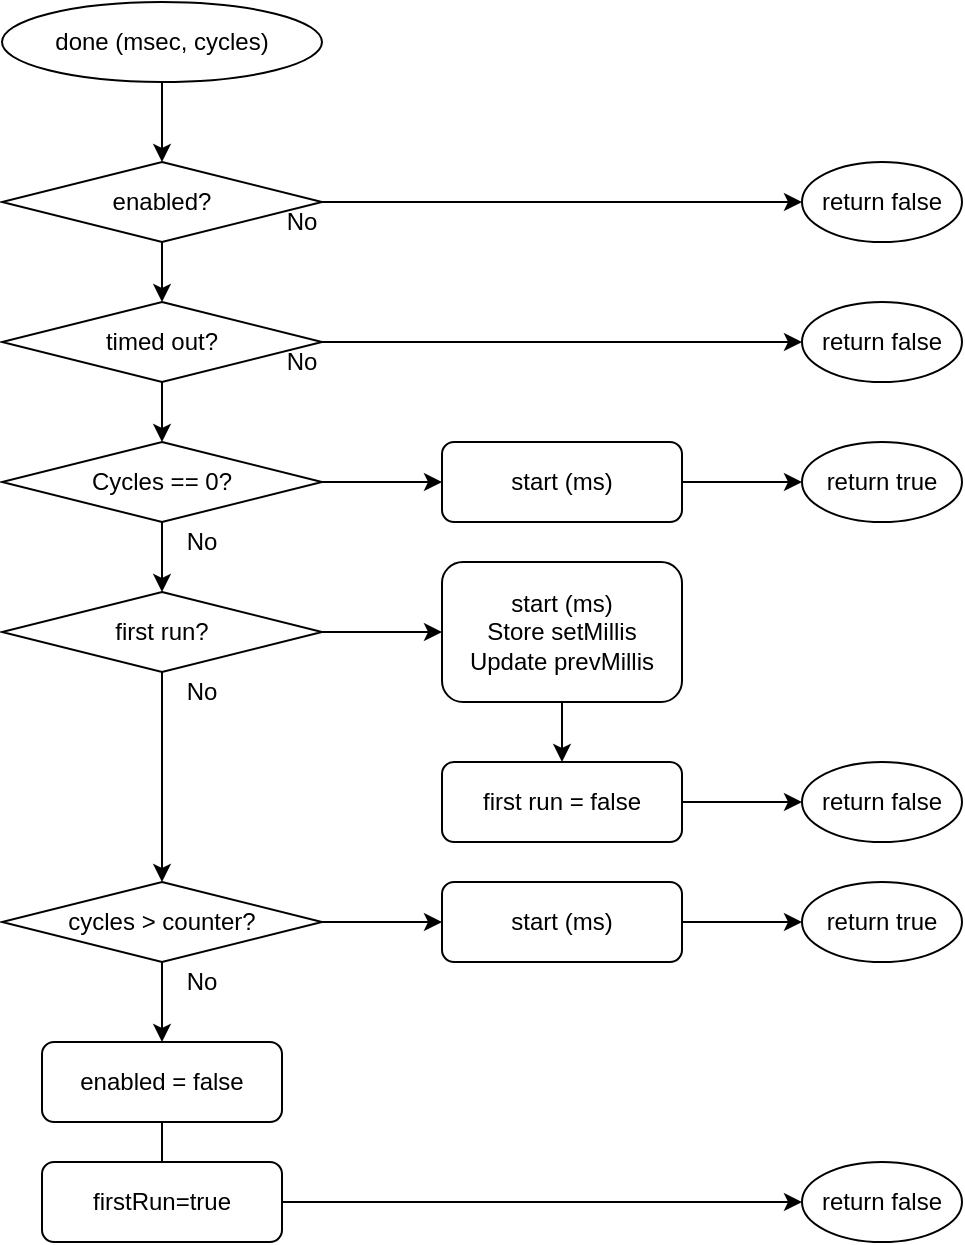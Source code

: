 <mxfile>
    <diagram id="q83BfCfD0OBS4VxLfLRn" name="Page-1">
        <mxGraphModel dx="546" dy="624" grid="1" gridSize="10" guides="1" tooltips="1" connect="1" arrows="1" fold="1" page="1" pageScale="1" pageWidth="827" pageHeight="1169" math="0" shadow="0">
            <root>
                <mxCell id="0"/>
                <mxCell id="1" parent="0"/>
                <mxCell id="9" value="" style="edgeStyle=none;html=1;" parent="1" source="2" target="3" edge="1">
                    <mxGeometry relative="1" as="geometry"/>
                </mxCell>
                <mxCell id="2" value="done (msec, cycles)" style="ellipse;whiteSpace=wrap;html=1;" parent="1" vertex="1">
                    <mxGeometry x="40" y="40" width="160" height="40" as="geometry"/>
                </mxCell>
                <mxCell id="19" value="" style="edgeStyle=none;html=1;" parent="1" source="3" target="18" edge="1">
                    <mxGeometry relative="1" as="geometry"/>
                </mxCell>
                <mxCell id="44" value="" style="edgeStyle=none;html=1;" parent="1" source="3" target="5" edge="1">
                    <mxGeometry relative="1" as="geometry"/>
                </mxCell>
                <mxCell id="3" value="enabled?" style="rhombus;whiteSpace=wrap;html=1;" parent="1" vertex="1">
                    <mxGeometry x="40" y="120" width="160" height="40" as="geometry"/>
                </mxCell>
                <mxCell id="21" value="" style="edgeStyle=none;html=1;" parent="1" source="4" target="20" edge="1">
                    <mxGeometry relative="1" as="geometry"/>
                </mxCell>
                <mxCell id="48" style="edgeStyle=none;html=1;exitX=0.5;exitY=1;exitDx=0;exitDy=0;entryX=0.5;entryY=0;entryDx=0;entryDy=0;" parent="1" source="4" target="7" edge="1">
                    <mxGeometry relative="1" as="geometry"/>
                </mxCell>
                <mxCell id="4" value="first run?" style="rhombus;whiteSpace=wrap;html=1;" parent="1" vertex="1">
                    <mxGeometry x="40" y="335" width="160" height="40" as="geometry"/>
                </mxCell>
                <mxCell id="27" value="" style="edgeStyle=none;html=1;" parent="1" source="5" target="26" edge="1">
                    <mxGeometry relative="1" as="geometry"/>
                </mxCell>
                <mxCell id="45" value="" style="edgeStyle=none;html=1;" parent="1" source="5" target="6" edge="1">
                    <mxGeometry relative="1" as="geometry"/>
                </mxCell>
                <mxCell id="5" value="timed out?" style="rhombus;whiteSpace=wrap;html=1;" parent="1" vertex="1">
                    <mxGeometry x="40" y="190" width="160" height="40" as="geometry"/>
                </mxCell>
                <mxCell id="30" value="" style="edgeStyle=none;html=1;" parent="1" source="6" target="28" edge="1">
                    <mxGeometry relative="1" as="geometry"/>
                </mxCell>
                <mxCell id="47" value="" style="edgeStyle=none;html=1;" parent="1" source="6" target="4" edge="1">
                    <mxGeometry relative="1" as="geometry"/>
                </mxCell>
                <mxCell id="6" value="Cycles == 0?" style="rhombus;whiteSpace=wrap;html=1;" parent="1" vertex="1">
                    <mxGeometry x="40" y="260" width="160" height="40" as="geometry"/>
                </mxCell>
                <mxCell id="36" value="" style="edgeStyle=none;html=1;" parent="1" source="7" target="34" edge="1">
                    <mxGeometry relative="1" as="geometry"/>
                </mxCell>
                <mxCell id="38" value="" style="edgeStyle=none;html=1;" parent="1" source="7" target="37" edge="1">
                    <mxGeometry relative="1" as="geometry"/>
                </mxCell>
                <mxCell id="7" value="cycles &amp;gt; counter?" style="rhombus;whiteSpace=wrap;html=1;" parent="1" vertex="1">
                    <mxGeometry x="40" y="480" width="160" height="40" as="geometry"/>
                </mxCell>
                <mxCell id="14" value="No" style="text;html=1;strokeColor=none;fillColor=none;align=center;verticalAlign=middle;whiteSpace=wrap;rounded=0;" parent="1" vertex="1">
                    <mxGeometry x="170" y="140" width="40" height="20" as="geometry"/>
                </mxCell>
                <mxCell id="15" value="No" style="text;html=1;strokeColor=none;fillColor=none;align=center;verticalAlign=middle;whiteSpace=wrap;rounded=0;" parent="1" vertex="1">
                    <mxGeometry x="120" y="300" width="40" height="20" as="geometry"/>
                </mxCell>
                <mxCell id="16" value="No" style="text;html=1;strokeColor=none;fillColor=none;align=center;verticalAlign=middle;whiteSpace=wrap;rounded=0;" parent="1" vertex="1">
                    <mxGeometry x="170" y="210" width="40" height="20" as="geometry"/>
                </mxCell>
                <mxCell id="17" value="No" style="text;html=1;strokeColor=none;fillColor=none;align=center;verticalAlign=middle;whiteSpace=wrap;rounded=0;" parent="1" vertex="1">
                    <mxGeometry x="120" y="375" width="40" height="20" as="geometry"/>
                </mxCell>
                <mxCell id="18" value="return false" style="ellipse;whiteSpace=wrap;html=1;" parent="1" vertex="1">
                    <mxGeometry x="440" y="120" width="80" height="40" as="geometry"/>
                </mxCell>
                <mxCell id="24" value="" style="edgeStyle=none;html=1;" parent="1" source="20" target="23" edge="1">
                    <mxGeometry relative="1" as="geometry"/>
                </mxCell>
                <mxCell id="20" value="start (ms)&lt;br&gt;Store setMillis&lt;br&gt;Update prevMillis" style="rounded=1;whiteSpace=wrap;html=1;" parent="1" vertex="1">
                    <mxGeometry x="260" y="320" width="120" height="70" as="geometry"/>
                </mxCell>
                <mxCell id="42" value="" style="edgeStyle=none;html=1;" parent="1" source="23" target="41" edge="1">
                    <mxGeometry relative="1" as="geometry"/>
                </mxCell>
                <mxCell id="23" value="first run = false" style="rounded=1;whiteSpace=wrap;html=1;" parent="1" vertex="1">
                    <mxGeometry x="260" y="420" width="120" height="40" as="geometry"/>
                </mxCell>
                <mxCell id="26" value="return false" style="ellipse;whiteSpace=wrap;html=1;" parent="1" vertex="1">
                    <mxGeometry x="440" y="190" width="80" height="40" as="geometry"/>
                </mxCell>
                <mxCell id="32" value="" style="edgeStyle=none;html=1;" parent="1" source="28" target="31" edge="1">
                    <mxGeometry relative="1" as="geometry"/>
                </mxCell>
                <mxCell id="28" value="start (ms)" style="rounded=1;whiteSpace=wrap;html=1;" parent="1" vertex="1">
                    <mxGeometry x="260" y="260" width="120" height="40" as="geometry"/>
                </mxCell>
                <mxCell id="31" value="return true" style="ellipse;whiteSpace=wrap;html=1;" parent="1" vertex="1">
                    <mxGeometry x="440" y="260" width="80" height="40" as="geometry"/>
                </mxCell>
                <mxCell id="33" value="" style="edgeStyle=none;html=1;" parent="1" source="34" target="35" edge="1">
                    <mxGeometry relative="1" as="geometry"/>
                </mxCell>
                <mxCell id="34" value="start (ms)" style="rounded=1;whiteSpace=wrap;html=1;" parent="1" vertex="1">
                    <mxGeometry x="260" y="480" width="120" height="40" as="geometry"/>
                </mxCell>
                <mxCell id="35" value="return true" style="ellipse;whiteSpace=wrap;html=1;" parent="1" vertex="1">
                    <mxGeometry x="440" y="480" width="80" height="40" as="geometry"/>
                </mxCell>
                <mxCell id="40" value="" style="edgeStyle=none;html=1;startArrow=none;" parent="1" source="49" target="39" edge="1">
                    <mxGeometry relative="1" as="geometry"/>
                </mxCell>
                <mxCell id="37" value="enabled = false" style="rounded=1;whiteSpace=wrap;html=1;" parent="1" vertex="1">
                    <mxGeometry x="60" y="560" width="120" height="40" as="geometry"/>
                </mxCell>
                <mxCell id="39" value="return false" style="ellipse;whiteSpace=wrap;html=1;" parent="1" vertex="1">
                    <mxGeometry x="440" y="620" width="80" height="40" as="geometry"/>
                </mxCell>
                <mxCell id="41" value="return false" style="ellipse;whiteSpace=wrap;html=1;" parent="1" vertex="1">
                    <mxGeometry x="440" y="420" width="80" height="40" as="geometry"/>
                </mxCell>
                <mxCell id="49" value="firstRun=true" style="rounded=1;whiteSpace=wrap;html=1;" parent="1" vertex="1">
                    <mxGeometry x="60" y="620" width="120" height="40" as="geometry"/>
                </mxCell>
                <mxCell id="50" value="" style="edgeStyle=none;html=1;endArrow=none;" parent="1" source="37" target="49" edge="1">
                    <mxGeometry relative="1" as="geometry">
                        <mxPoint x="120" y="600" as="sourcePoint"/>
                        <mxPoint x="120" y="690" as="targetPoint"/>
                    </mxGeometry>
                </mxCell>
                <mxCell id="51" value="No" style="text;html=1;strokeColor=none;fillColor=none;align=center;verticalAlign=middle;whiteSpace=wrap;rounded=0;" vertex="1" parent="1">
                    <mxGeometry x="120" y="520" width="40" height="20" as="geometry"/>
                </mxCell>
            </root>
        </mxGraphModel>
    </diagram>
</mxfile>